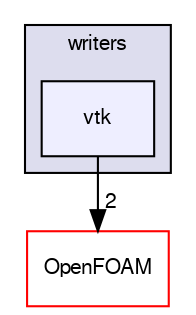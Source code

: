 digraph "src/sampling/sampledSurface/writers/vtk" {
  bgcolor=transparent;
  compound=true
  node [ fontsize="10", fontname="FreeSans"];
  edge [ labelfontsize="10", labelfontname="FreeSans"];
  subgraph clusterdir_e8fc266228915d4455fb775a69f2b72e {
    graph [ bgcolor="#ddddee", pencolor="black", label="writers" fontname="FreeSans", fontsize="10", URL="dir_e8fc266228915d4455fb775a69f2b72e.html"]
  dir_66b7f23c7a1f1d04928ca54959d0b155 [shape=box, label="vtk", style="filled", fillcolor="#eeeeff", pencolor="black", URL="dir_66b7f23c7a1f1d04928ca54959d0b155.html"];
  }
  dir_c5473ff19b20e6ec4dfe5c310b3778a8 [shape=box label="OpenFOAM" color="red" URL="dir_c5473ff19b20e6ec4dfe5c310b3778a8.html"];
  dir_66b7f23c7a1f1d04928ca54959d0b155->dir_c5473ff19b20e6ec4dfe5c310b3778a8 [headlabel="2", labeldistance=1.5 headhref="dir_002467_001706.html"];
}
